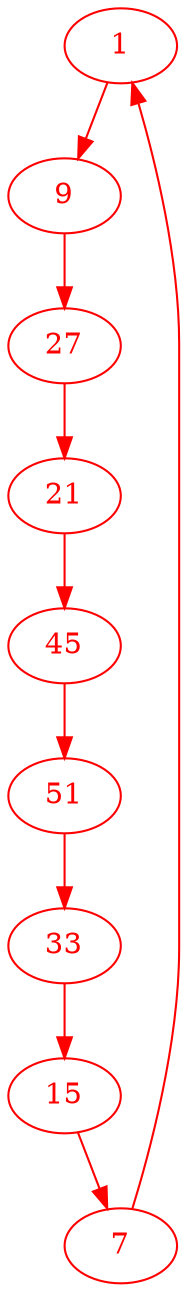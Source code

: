 digraph g{
node [color = red, fontcolor=red]; 1 7 9 15 21 27 33 45 51 ;
1 -> 9 [color=red] ;
7 -> 1 [color=red] ;
9 -> 27 [color=red] ;
15 -> 7 [color=red] ;
21 -> 45 [color=red] ;
27 -> 21 [color=red] ;
33 -> 15 [color=red] ;
45 -> 51 [color=red] ;
51 -> 33 [color=red] ;
}